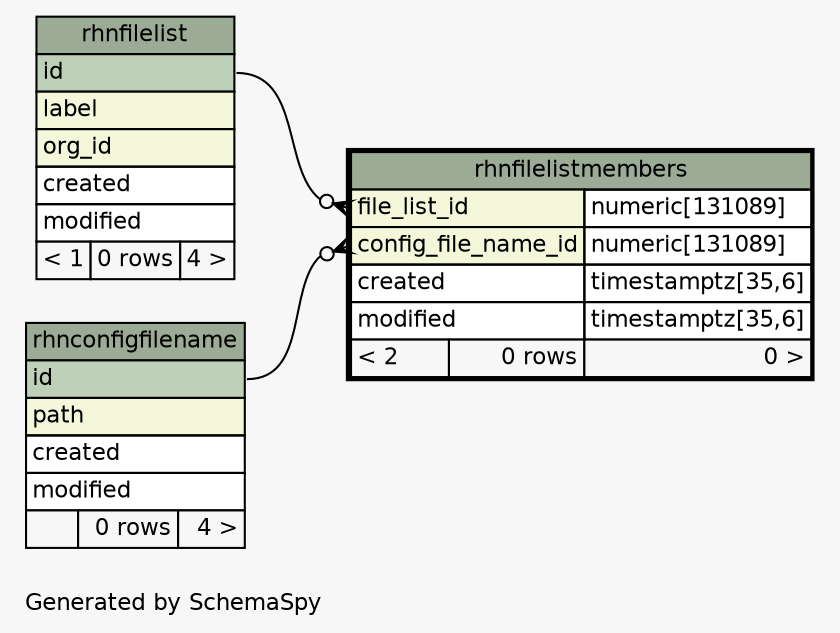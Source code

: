 // dot 2.26.0 on Linux 2.6.32-504.el6.x86_64
// SchemaSpy rev 590
digraph "oneDegreeRelationshipsDiagram" {
  graph [
    rankdir="RL"
    bgcolor="#f7f7f7"
    label="\nGenerated by SchemaSpy"
    labeljust="l"
    nodesep="0.18"
    ranksep="0.46"
    fontname="Helvetica"
    fontsize="11"
  ];
  node [
    fontname="Helvetica"
    fontsize="11"
    shape="plaintext"
  ];
  edge [
    arrowsize="0.8"
  ];
  "rhnfilelistmembers":"config_file_name_id":w -> "rhnconfigfilename":"id":e [arrowhead=none dir=back arrowtail=crowodot];
  "rhnfilelistmembers":"file_list_id":w -> "rhnfilelist":"id":e [arrowhead=none dir=back arrowtail=crowodot];
  "rhnconfigfilename" [
    label=<
    <TABLE BORDER="0" CELLBORDER="1" CELLSPACING="0" BGCOLOR="#ffffff">
      <TR><TD COLSPAN="3" BGCOLOR="#9bab96" ALIGN="CENTER">rhnconfigfilename</TD></TR>
      <TR><TD PORT="id" COLSPAN="3" BGCOLOR="#bed1b8" ALIGN="LEFT">id</TD></TR>
      <TR><TD PORT="path" COLSPAN="3" BGCOLOR="#f4f7da" ALIGN="LEFT">path</TD></TR>
      <TR><TD PORT="created" COLSPAN="3" ALIGN="LEFT">created</TD></TR>
      <TR><TD PORT="modified" COLSPAN="3" ALIGN="LEFT">modified</TD></TR>
      <TR><TD ALIGN="LEFT" BGCOLOR="#f7f7f7">  </TD><TD ALIGN="RIGHT" BGCOLOR="#f7f7f7">0 rows</TD><TD ALIGN="RIGHT" BGCOLOR="#f7f7f7">4 &gt;</TD></TR>
    </TABLE>>
    URL="rhnconfigfilename.html"
    tooltip="rhnconfigfilename"
  ];
  "rhnfilelist" [
    label=<
    <TABLE BORDER="0" CELLBORDER="1" CELLSPACING="0" BGCOLOR="#ffffff">
      <TR><TD COLSPAN="3" BGCOLOR="#9bab96" ALIGN="CENTER">rhnfilelist</TD></TR>
      <TR><TD PORT="id" COLSPAN="3" BGCOLOR="#bed1b8" ALIGN="LEFT">id</TD></TR>
      <TR><TD PORT="label" COLSPAN="3" BGCOLOR="#f4f7da" ALIGN="LEFT">label</TD></TR>
      <TR><TD PORT="org_id" COLSPAN="3" BGCOLOR="#f4f7da" ALIGN="LEFT">org_id</TD></TR>
      <TR><TD PORT="created" COLSPAN="3" ALIGN="LEFT">created</TD></TR>
      <TR><TD PORT="modified" COLSPAN="3" ALIGN="LEFT">modified</TD></TR>
      <TR><TD ALIGN="LEFT" BGCOLOR="#f7f7f7">&lt; 1</TD><TD ALIGN="RIGHT" BGCOLOR="#f7f7f7">0 rows</TD><TD ALIGN="RIGHT" BGCOLOR="#f7f7f7">4 &gt;</TD></TR>
    </TABLE>>
    URL="rhnfilelist.html"
    tooltip="rhnfilelist"
  ];
  "rhnfilelistmembers" [
    label=<
    <TABLE BORDER="2" CELLBORDER="1" CELLSPACING="0" BGCOLOR="#ffffff">
      <TR><TD COLSPAN="3" BGCOLOR="#9bab96" ALIGN="CENTER">rhnfilelistmembers</TD></TR>
      <TR><TD PORT="file_list_id" COLSPAN="2" BGCOLOR="#f4f7da" ALIGN="LEFT">file_list_id</TD><TD PORT="file_list_id.type" ALIGN="LEFT">numeric[131089]</TD></TR>
      <TR><TD PORT="config_file_name_id" COLSPAN="2" BGCOLOR="#f4f7da" ALIGN="LEFT">config_file_name_id</TD><TD PORT="config_file_name_id.type" ALIGN="LEFT">numeric[131089]</TD></TR>
      <TR><TD PORT="created" COLSPAN="2" ALIGN="LEFT">created</TD><TD PORT="created.type" ALIGN="LEFT">timestamptz[35,6]</TD></TR>
      <TR><TD PORT="modified" COLSPAN="2" ALIGN="LEFT">modified</TD><TD PORT="modified.type" ALIGN="LEFT">timestamptz[35,6]</TD></TR>
      <TR><TD ALIGN="LEFT" BGCOLOR="#f7f7f7">&lt; 2</TD><TD ALIGN="RIGHT" BGCOLOR="#f7f7f7">0 rows</TD><TD ALIGN="RIGHT" BGCOLOR="#f7f7f7">0 &gt;</TD></TR>
    </TABLE>>
    URL="rhnfilelistmembers.html"
    tooltip="rhnfilelistmembers"
  ];
}
